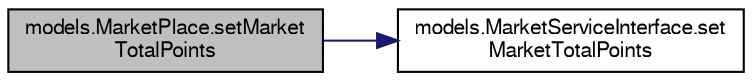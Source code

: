 digraph "models.MarketPlace.setMarketTotalPoints"
{
  bgcolor="transparent";
  edge [fontname="FreeSans",fontsize="10",labelfontname="FreeSans",labelfontsize="10"];
  node [fontname="FreeSans",fontsize="10",shape=record];
  rankdir="LR";
  Node6 [label="models.MarketPlace.setMarket\lTotalPoints",height=0.2,width=0.4,color="black", fillcolor="grey75", style="filled", fontcolor="black"];
  Node6 -> Node7 [color="midnightblue",fontsize="10",style="solid",fontname="FreeSans"];
  Node7 [label="models.MarketServiceInterface.set\lMarketTotalPoints",height=0.2,width=0.4,color="black",URL="$interfacemodels_1_1MarketServiceInterface.html#adcd09467dc21c5770e87d2ea2fb4f618"];
}
